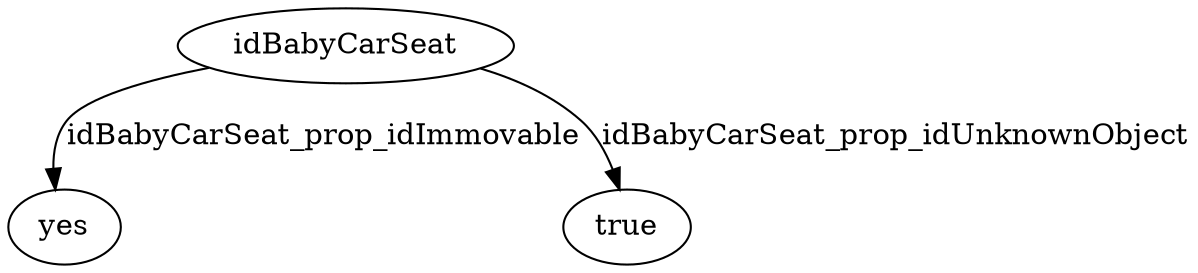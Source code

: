 strict digraph  {
idBabyCarSeat [node_type=entity_node, root=root];
yes;
true;
idBabyCarSeat -> yes  [edge_type=property, label=idBabyCarSeat_prop_idImmovable];
idBabyCarSeat -> true  [edge_type=property, label=idBabyCarSeat_prop_idUnknownObject];
}
